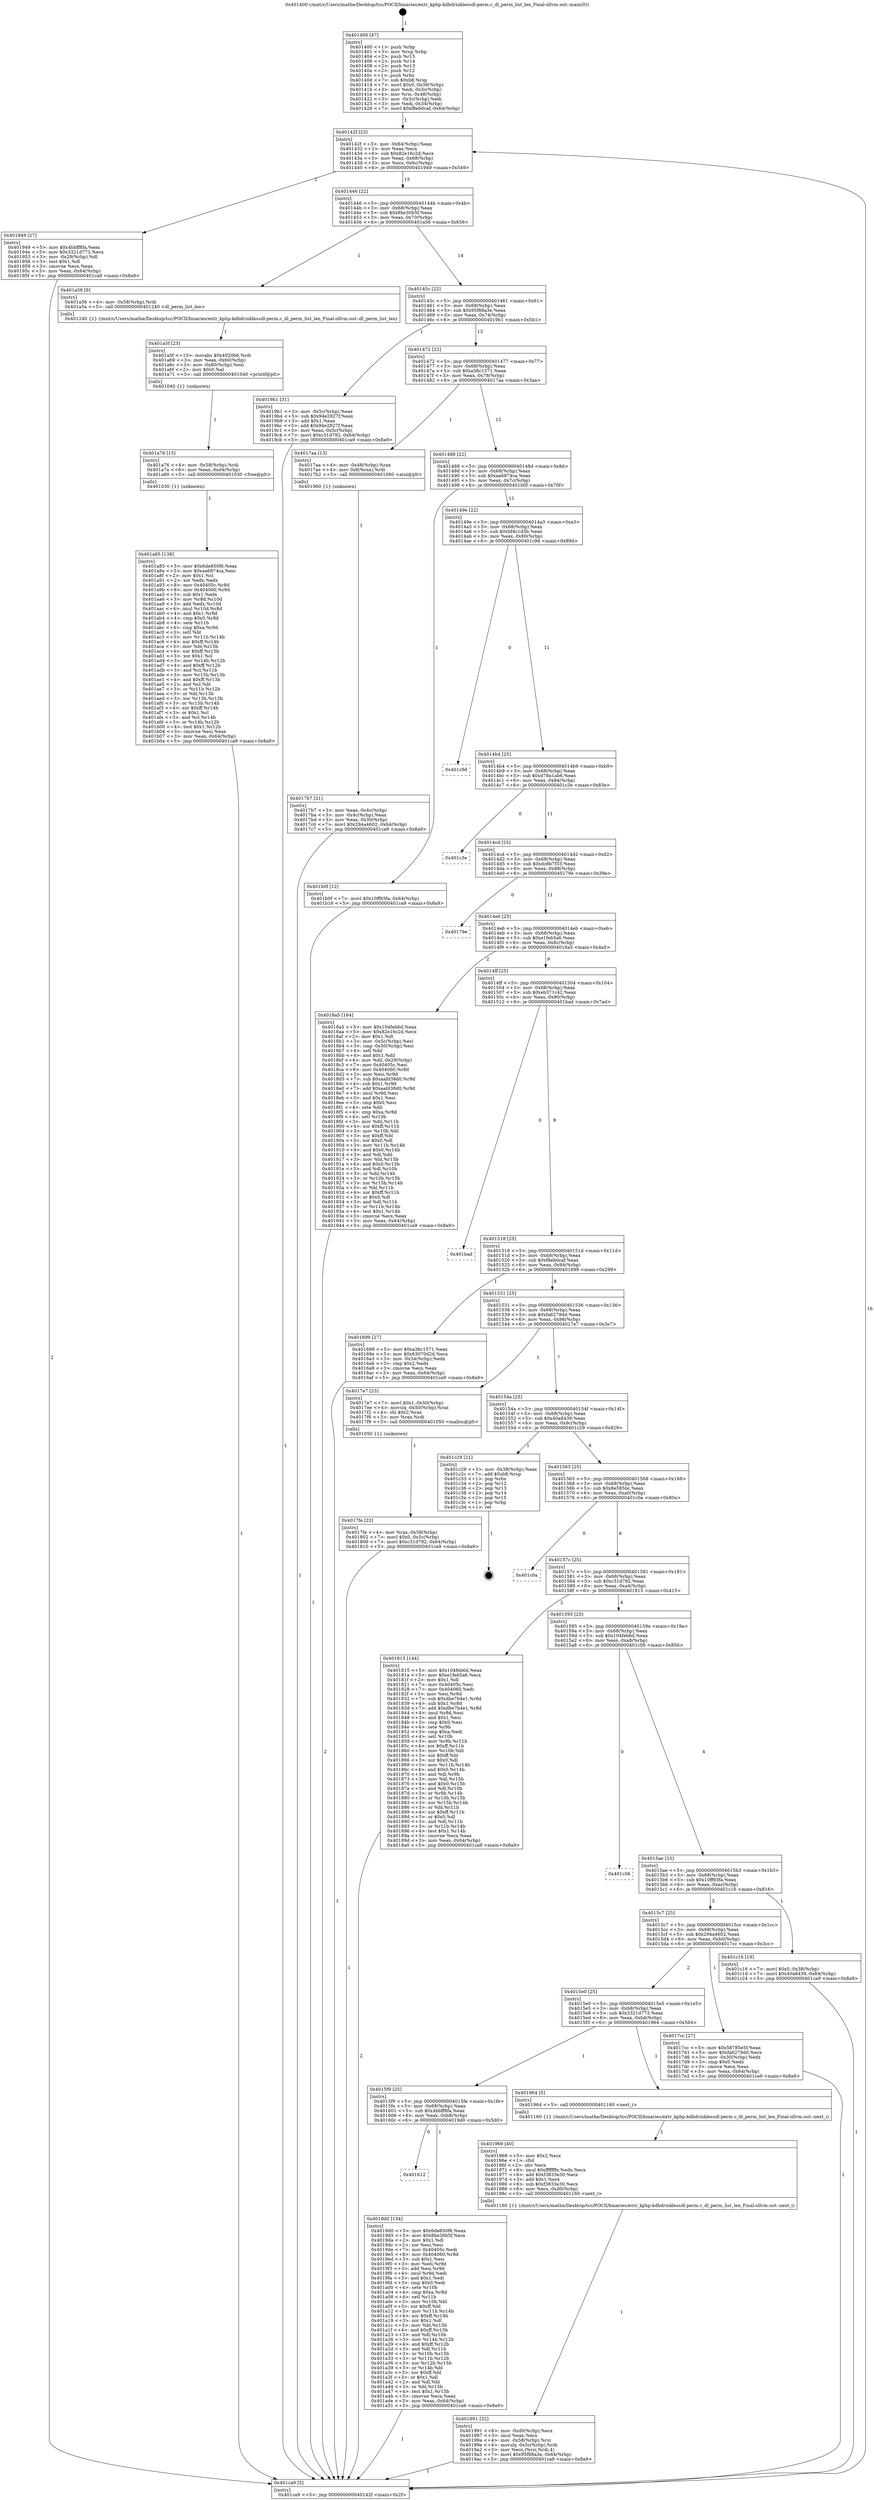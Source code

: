 digraph "0x401400" {
  label = "0x401400 (/mnt/c/Users/mathe/Desktop/tcc/POCII/binaries/extr_kphp-kdbdrinklessdl-perm.c_dl_perm_list_len_Final-ollvm.out::main(0))"
  labelloc = "t"
  node[shape=record]

  Entry [label="",width=0.3,height=0.3,shape=circle,fillcolor=black,style=filled]
  "0x40142f" [label="{
     0x40142f [23]\l
     | [instrs]\l
     &nbsp;&nbsp;0x40142f \<+3\>: mov -0x64(%rbp),%eax\l
     &nbsp;&nbsp;0x401432 \<+2\>: mov %eax,%ecx\l
     &nbsp;&nbsp;0x401434 \<+6\>: sub $0x82e16c2d,%ecx\l
     &nbsp;&nbsp;0x40143a \<+3\>: mov %eax,-0x68(%rbp)\l
     &nbsp;&nbsp;0x40143d \<+3\>: mov %ecx,-0x6c(%rbp)\l
     &nbsp;&nbsp;0x401440 \<+6\>: je 0000000000401949 \<main+0x549\>\l
  }"]
  "0x401949" [label="{
     0x401949 [27]\l
     | [instrs]\l
     &nbsp;&nbsp;0x401949 \<+5\>: mov $0x4bbff8fa,%eax\l
     &nbsp;&nbsp;0x40194e \<+5\>: mov $0x3321d773,%ecx\l
     &nbsp;&nbsp;0x401953 \<+3\>: mov -0x29(%rbp),%dl\l
     &nbsp;&nbsp;0x401956 \<+3\>: test $0x1,%dl\l
     &nbsp;&nbsp;0x401959 \<+3\>: cmovne %ecx,%eax\l
     &nbsp;&nbsp;0x40195c \<+3\>: mov %eax,-0x64(%rbp)\l
     &nbsp;&nbsp;0x40195f \<+5\>: jmp 0000000000401ca9 \<main+0x8a9\>\l
  }"]
  "0x401446" [label="{
     0x401446 [22]\l
     | [instrs]\l
     &nbsp;&nbsp;0x401446 \<+5\>: jmp 000000000040144b \<main+0x4b\>\l
     &nbsp;&nbsp;0x40144b \<+3\>: mov -0x68(%rbp),%eax\l
     &nbsp;&nbsp;0x40144e \<+5\>: sub $0x8be30b5f,%eax\l
     &nbsp;&nbsp;0x401453 \<+3\>: mov %eax,-0x70(%rbp)\l
     &nbsp;&nbsp;0x401456 \<+6\>: je 0000000000401a56 \<main+0x656\>\l
  }"]
  Exit [label="",width=0.3,height=0.3,shape=circle,fillcolor=black,style=filled,peripheries=2]
  "0x401a56" [label="{
     0x401a56 [9]\l
     | [instrs]\l
     &nbsp;&nbsp;0x401a56 \<+4\>: mov -0x58(%rbp),%rdi\l
     &nbsp;&nbsp;0x401a5a \<+5\>: call 0000000000401240 \<dl_perm_list_len\>\l
     | [calls]\l
     &nbsp;&nbsp;0x401240 \{1\} (/mnt/c/Users/mathe/Desktop/tcc/POCII/binaries/extr_kphp-kdbdrinklessdl-perm.c_dl_perm_list_len_Final-ollvm.out::dl_perm_list_len)\l
  }"]
  "0x40145c" [label="{
     0x40145c [22]\l
     | [instrs]\l
     &nbsp;&nbsp;0x40145c \<+5\>: jmp 0000000000401461 \<main+0x61\>\l
     &nbsp;&nbsp;0x401461 \<+3\>: mov -0x68(%rbp),%eax\l
     &nbsp;&nbsp;0x401464 \<+5\>: sub $0x95f88a3e,%eax\l
     &nbsp;&nbsp;0x401469 \<+3\>: mov %eax,-0x74(%rbp)\l
     &nbsp;&nbsp;0x40146c \<+6\>: je 00000000004019b1 \<main+0x5b1\>\l
  }"]
  "0x401a85" [label="{
     0x401a85 [138]\l
     | [instrs]\l
     &nbsp;&nbsp;0x401a85 \<+5\>: mov $0x6de850f6,%eax\l
     &nbsp;&nbsp;0x401a8a \<+5\>: mov $0xaa6874ca,%esi\l
     &nbsp;&nbsp;0x401a8f \<+2\>: mov $0x1,%cl\l
     &nbsp;&nbsp;0x401a91 \<+2\>: xor %edx,%edx\l
     &nbsp;&nbsp;0x401a93 \<+8\>: mov 0x40405c,%r8d\l
     &nbsp;&nbsp;0x401a9b \<+8\>: mov 0x404060,%r9d\l
     &nbsp;&nbsp;0x401aa3 \<+3\>: sub $0x1,%edx\l
     &nbsp;&nbsp;0x401aa6 \<+3\>: mov %r8d,%r10d\l
     &nbsp;&nbsp;0x401aa9 \<+3\>: add %edx,%r10d\l
     &nbsp;&nbsp;0x401aac \<+4\>: imul %r10d,%r8d\l
     &nbsp;&nbsp;0x401ab0 \<+4\>: and $0x1,%r8d\l
     &nbsp;&nbsp;0x401ab4 \<+4\>: cmp $0x0,%r8d\l
     &nbsp;&nbsp;0x401ab8 \<+4\>: sete %r11b\l
     &nbsp;&nbsp;0x401abc \<+4\>: cmp $0xa,%r9d\l
     &nbsp;&nbsp;0x401ac0 \<+3\>: setl %bl\l
     &nbsp;&nbsp;0x401ac3 \<+3\>: mov %r11b,%r14b\l
     &nbsp;&nbsp;0x401ac6 \<+4\>: xor $0xff,%r14b\l
     &nbsp;&nbsp;0x401aca \<+3\>: mov %bl,%r15b\l
     &nbsp;&nbsp;0x401acd \<+4\>: xor $0xff,%r15b\l
     &nbsp;&nbsp;0x401ad1 \<+3\>: xor $0x1,%cl\l
     &nbsp;&nbsp;0x401ad4 \<+3\>: mov %r14b,%r12b\l
     &nbsp;&nbsp;0x401ad7 \<+4\>: and $0xff,%r12b\l
     &nbsp;&nbsp;0x401adb \<+3\>: and %cl,%r11b\l
     &nbsp;&nbsp;0x401ade \<+3\>: mov %r15b,%r13b\l
     &nbsp;&nbsp;0x401ae1 \<+4\>: and $0xff,%r13b\l
     &nbsp;&nbsp;0x401ae5 \<+2\>: and %cl,%bl\l
     &nbsp;&nbsp;0x401ae7 \<+3\>: or %r11b,%r12b\l
     &nbsp;&nbsp;0x401aea \<+3\>: or %bl,%r13b\l
     &nbsp;&nbsp;0x401aed \<+3\>: xor %r13b,%r12b\l
     &nbsp;&nbsp;0x401af0 \<+3\>: or %r15b,%r14b\l
     &nbsp;&nbsp;0x401af3 \<+4\>: xor $0xff,%r14b\l
     &nbsp;&nbsp;0x401af7 \<+3\>: or $0x1,%cl\l
     &nbsp;&nbsp;0x401afa \<+3\>: and %cl,%r14b\l
     &nbsp;&nbsp;0x401afd \<+3\>: or %r14b,%r12b\l
     &nbsp;&nbsp;0x401b00 \<+4\>: test $0x1,%r12b\l
     &nbsp;&nbsp;0x401b04 \<+3\>: cmovne %esi,%eax\l
     &nbsp;&nbsp;0x401b07 \<+3\>: mov %eax,-0x64(%rbp)\l
     &nbsp;&nbsp;0x401b0a \<+5\>: jmp 0000000000401ca9 \<main+0x8a9\>\l
  }"]
  "0x4019b1" [label="{
     0x4019b1 [31]\l
     | [instrs]\l
     &nbsp;&nbsp;0x4019b1 \<+3\>: mov -0x5c(%rbp),%eax\l
     &nbsp;&nbsp;0x4019b4 \<+5\>: sub $0x94e2827f,%eax\l
     &nbsp;&nbsp;0x4019b9 \<+3\>: add $0x1,%eax\l
     &nbsp;&nbsp;0x4019bc \<+5\>: add $0x94e2827f,%eax\l
     &nbsp;&nbsp;0x4019c1 \<+3\>: mov %eax,-0x5c(%rbp)\l
     &nbsp;&nbsp;0x4019c4 \<+7\>: movl $0xc31d792,-0x64(%rbp)\l
     &nbsp;&nbsp;0x4019cb \<+5\>: jmp 0000000000401ca9 \<main+0x8a9\>\l
  }"]
  "0x401472" [label="{
     0x401472 [22]\l
     | [instrs]\l
     &nbsp;&nbsp;0x401472 \<+5\>: jmp 0000000000401477 \<main+0x77\>\l
     &nbsp;&nbsp;0x401477 \<+3\>: mov -0x68(%rbp),%eax\l
     &nbsp;&nbsp;0x40147a \<+5\>: sub $0xa36c1571,%eax\l
     &nbsp;&nbsp;0x40147f \<+3\>: mov %eax,-0x78(%rbp)\l
     &nbsp;&nbsp;0x401482 \<+6\>: je 00000000004017aa \<main+0x3aa\>\l
  }"]
  "0x401a76" [label="{
     0x401a76 [15]\l
     | [instrs]\l
     &nbsp;&nbsp;0x401a76 \<+4\>: mov -0x58(%rbp),%rdi\l
     &nbsp;&nbsp;0x401a7a \<+6\>: mov %eax,-0xd4(%rbp)\l
     &nbsp;&nbsp;0x401a80 \<+5\>: call 0000000000401030 \<free@plt\>\l
     | [calls]\l
     &nbsp;&nbsp;0x401030 \{1\} (unknown)\l
  }"]
  "0x4017aa" [label="{
     0x4017aa [13]\l
     | [instrs]\l
     &nbsp;&nbsp;0x4017aa \<+4\>: mov -0x48(%rbp),%rax\l
     &nbsp;&nbsp;0x4017ae \<+4\>: mov 0x8(%rax),%rdi\l
     &nbsp;&nbsp;0x4017b2 \<+5\>: call 0000000000401060 \<atoi@plt\>\l
     | [calls]\l
     &nbsp;&nbsp;0x401060 \{1\} (unknown)\l
  }"]
  "0x401488" [label="{
     0x401488 [22]\l
     | [instrs]\l
     &nbsp;&nbsp;0x401488 \<+5\>: jmp 000000000040148d \<main+0x8d\>\l
     &nbsp;&nbsp;0x40148d \<+3\>: mov -0x68(%rbp),%eax\l
     &nbsp;&nbsp;0x401490 \<+5\>: sub $0xaa6874ca,%eax\l
     &nbsp;&nbsp;0x401495 \<+3\>: mov %eax,-0x7c(%rbp)\l
     &nbsp;&nbsp;0x401498 \<+6\>: je 0000000000401b0f \<main+0x70f\>\l
  }"]
  "0x401a5f" [label="{
     0x401a5f [23]\l
     | [instrs]\l
     &nbsp;&nbsp;0x401a5f \<+10\>: movabs $0x4020b6,%rdi\l
     &nbsp;&nbsp;0x401a69 \<+3\>: mov %eax,-0x60(%rbp)\l
     &nbsp;&nbsp;0x401a6c \<+3\>: mov -0x60(%rbp),%esi\l
     &nbsp;&nbsp;0x401a6f \<+2\>: mov $0x0,%al\l
     &nbsp;&nbsp;0x401a71 \<+5\>: call 0000000000401040 \<printf@plt\>\l
     | [calls]\l
     &nbsp;&nbsp;0x401040 \{1\} (unknown)\l
  }"]
  "0x401b0f" [label="{
     0x401b0f [12]\l
     | [instrs]\l
     &nbsp;&nbsp;0x401b0f \<+7\>: movl $0x10ff93fa,-0x64(%rbp)\l
     &nbsp;&nbsp;0x401b16 \<+5\>: jmp 0000000000401ca9 \<main+0x8a9\>\l
  }"]
  "0x40149e" [label="{
     0x40149e [22]\l
     | [instrs]\l
     &nbsp;&nbsp;0x40149e \<+5\>: jmp 00000000004014a3 \<main+0xa3\>\l
     &nbsp;&nbsp;0x4014a3 \<+3\>: mov -0x68(%rbp),%eax\l
     &nbsp;&nbsp;0x4014a6 \<+5\>: sub $0xbf4c1d3b,%eax\l
     &nbsp;&nbsp;0x4014ab \<+3\>: mov %eax,-0x80(%rbp)\l
     &nbsp;&nbsp;0x4014ae \<+6\>: je 0000000000401c9d \<main+0x89d\>\l
  }"]
  "0x401612" [label="{
     0x401612\l
  }", style=dashed]
  "0x401c9d" [label="{
     0x401c9d\l
  }", style=dashed]
  "0x4014b4" [label="{
     0x4014b4 [25]\l
     | [instrs]\l
     &nbsp;&nbsp;0x4014b4 \<+5\>: jmp 00000000004014b9 \<main+0xb9\>\l
     &nbsp;&nbsp;0x4014b9 \<+3\>: mov -0x68(%rbp),%eax\l
     &nbsp;&nbsp;0x4014bc \<+5\>: sub $0xd78a1ab6,%eax\l
     &nbsp;&nbsp;0x4014c1 \<+6\>: mov %eax,-0x84(%rbp)\l
     &nbsp;&nbsp;0x4014c7 \<+6\>: je 0000000000401c3e \<main+0x83e\>\l
  }"]
  "0x4019d0" [label="{
     0x4019d0 [134]\l
     | [instrs]\l
     &nbsp;&nbsp;0x4019d0 \<+5\>: mov $0x6de850f6,%eax\l
     &nbsp;&nbsp;0x4019d5 \<+5\>: mov $0x8be30b5f,%ecx\l
     &nbsp;&nbsp;0x4019da \<+2\>: mov $0x1,%dl\l
     &nbsp;&nbsp;0x4019dc \<+2\>: xor %esi,%esi\l
     &nbsp;&nbsp;0x4019de \<+7\>: mov 0x40405c,%edi\l
     &nbsp;&nbsp;0x4019e5 \<+8\>: mov 0x404060,%r8d\l
     &nbsp;&nbsp;0x4019ed \<+3\>: sub $0x1,%esi\l
     &nbsp;&nbsp;0x4019f0 \<+3\>: mov %edi,%r9d\l
     &nbsp;&nbsp;0x4019f3 \<+3\>: add %esi,%r9d\l
     &nbsp;&nbsp;0x4019f6 \<+4\>: imul %r9d,%edi\l
     &nbsp;&nbsp;0x4019fa \<+3\>: and $0x1,%edi\l
     &nbsp;&nbsp;0x4019fd \<+3\>: cmp $0x0,%edi\l
     &nbsp;&nbsp;0x401a00 \<+4\>: sete %r10b\l
     &nbsp;&nbsp;0x401a04 \<+4\>: cmp $0xa,%r8d\l
     &nbsp;&nbsp;0x401a08 \<+4\>: setl %r11b\l
     &nbsp;&nbsp;0x401a0c \<+3\>: mov %r10b,%bl\l
     &nbsp;&nbsp;0x401a0f \<+3\>: xor $0xff,%bl\l
     &nbsp;&nbsp;0x401a12 \<+3\>: mov %r11b,%r14b\l
     &nbsp;&nbsp;0x401a15 \<+4\>: xor $0xff,%r14b\l
     &nbsp;&nbsp;0x401a19 \<+3\>: xor $0x1,%dl\l
     &nbsp;&nbsp;0x401a1c \<+3\>: mov %bl,%r15b\l
     &nbsp;&nbsp;0x401a1f \<+4\>: and $0xff,%r15b\l
     &nbsp;&nbsp;0x401a23 \<+3\>: and %dl,%r10b\l
     &nbsp;&nbsp;0x401a26 \<+3\>: mov %r14b,%r12b\l
     &nbsp;&nbsp;0x401a29 \<+4\>: and $0xff,%r12b\l
     &nbsp;&nbsp;0x401a2d \<+3\>: and %dl,%r11b\l
     &nbsp;&nbsp;0x401a30 \<+3\>: or %r10b,%r15b\l
     &nbsp;&nbsp;0x401a33 \<+3\>: or %r11b,%r12b\l
     &nbsp;&nbsp;0x401a36 \<+3\>: xor %r12b,%r15b\l
     &nbsp;&nbsp;0x401a39 \<+3\>: or %r14b,%bl\l
     &nbsp;&nbsp;0x401a3c \<+3\>: xor $0xff,%bl\l
     &nbsp;&nbsp;0x401a3f \<+3\>: or $0x1,%dl\l
     &nbsp;&nbsp;0x401a42 \<+2\>: and %dl,%bl\l
     &nbsp;&nbsp;0x401a44 \<+3\>: or %bl,%r15b\l
     &nbsp;&nbsp;0x401a47 \<+4\>: test $0x1,%r15b\l
     &nbsp;&nbsp;0x401a4b \<+3\>: cmovne %ecx,%eax\l
     &nbsp;&nbsp;0x401a4e \<+3\>: mov %eax,-0x64(%rbp)\l
     &nbsp;&nbsp;0x401a51 \<+5\>: jmp 0000000000401ca9 \<main+0x8a9\>\l
  }"]
  "0x401c3e" [label="{
     0x401c3e\l
  }", style=dashed]
  "0x4014cd" [label="{
     0x4014cd [25]\l
     | [instrs]\l
     &nbsp;&nbsp;0x4014cd \<+5\>: jmp 00000000004014d2 \<main+0xd2\>\l
     &nbsp;&nbsp;0x4014d2 \<+3\>: mov -0x68(%rbp),%eax\l
     &nbsp;&nbsp;0x4014d5 \<+5\>: sub $0xdc8b7f33,%eax\l
     &nbsp;&nbsp;0x4014da \<+6\>: mov %eax,-0x88(%rbp)\l
     &nbsp;&nbsp;0x4014e0 \<+6\>: je 000000000040179e \<main+0x39e\>\l
  }"]
  "0x401991" [label="{
     0x401991 [32]\l
     | [instrs]\l
     &nbsp;&nbsp;0x401991 \<+6\>: mov -0xd0(%rbp),%ecx\l
     &nbsp;&nbsp;0x401997 \<+3\>: imul %eax,%ecx\l
     &nbsp;&nbsp;0x40199a \<+4\>: mov -0x58(%rbp),%rsi\l
     &nbsp;&nbsp;0x40199e \<+4\>: movslq -0x5c(%rbp),%rdi\l
     &nbsp;&nbsp;0x4019a2 \<+3\>: mov %ecx,(%rsi,%rdi,4)\l
     &nbsp;&nbsp;0x4019a5 \<+7\>: movl $0x95f88a3e,-0x64(%rbp)\l
     &nbsp;&nbsp;0x4019ac \<+5\>: jmp 0000000000401ca9 \<main+0x8a9\>\l
  }"]
  "0x40179e" [label="{
     0x40179e\l
  }", style=dashed]
  "0x4014e6" [label="{
     0x4014e6 [25]\l
     | [instrs]\l
     &nbsp;&nbsp;0x4014e6 \<+5\>: jmp 00000000004014eb \<main+0xeb\>\l
     &nbsp;&nbsp;0x4014eb \<+3\>: mov -0x68(%rbp),%eax\l
     &nbsp;&nbsp;0x4014ee \<+5\>: sub $0xe1feb5a6,%eax\l
     &nbsp;&nbsp;0x4014f3 \<+6\>: mov %eax,-0x8c(%rbp)\l
     &nbsp;&nbsp;0x4014f9 \<+6\>: je 00000000004018a5 \<main+0x4a5\>\l
  }"]
  "0x401969" [label="{
     0x401969 [40]\l
     | [instrs]\l
     &nbsp;&nbsp;0x401969 \<+5\>: mov $0x2,%ecx\l
     &nbsp;&nbsp;0x40196e \<+1\>: cltd\l
     &nbsp;&nbsp;0x40196f \<+2\>: idiv %ecx\l
     &nbsp;&nbsp;0x401971 \<+6\>: imul $0xfffffffe,%edx,%ecx\l
     &nbsp;&nbsp;0x401977 \<+6\>: add $0xf3833e30,%ecx\l
     &nbsp;&nbsp;0x40197d \<+3\>: add $0x1,%ecx\l
     &nbsp;&nbsp;0x401980 \<+6\>: sub $0xf3833e30,%ecx\l
     &nbsp;&nbsp;0x401986 \<+6\>: mov %ecx,-0xd0(%rbp)\l
     &nbsp;&nbsp;0x40198c \<+5\>: call 0000000000401160 \<next_i\>\l
     | [calls]\l
     &nbsp;&nbsp;0x401160 \{1\} (/mnt/c/Users/mathe/Desktop/tcc/POCII/binaries/extr_kphp-kdbdrinklessdl-perm.c_dl_perm_list_len_Final-ollvm.out::next_i)\l
  }"]
  "0x4018a5" [label="{
     0x4018a5 [164]\l
     | [instrs]\l
     &nbsp;&nbsp;0x4018a5 \<+5\>: mov $0x104feb6d,%eax\l
     &nbsp;&nbsp;0x4018aa \<+5\>: mov $0x82e16c2d,%ecx\l
     &nbsp;&nbsp;0x4018af \<+2\>: mov $0x1,%dl\l
     &nbsp;&nbsp;0x4018b1 \<+3\>: mov -0x5c(%rbp),%esi\l
     &nbsp;&nbsp;0x4018b4 \<+3\>: cmp -0x50(%rbp),%esi\l
     &nbsp;&nbsp;0x4018b7 \<+4\>: setl %dil\l
     &nbsp;&nbsp;0x4018bb \<+4\>: and $0x1,%dil\l
     &nbsp;&nbsp;0x4018bf \<+4\>: mov %dil,-0x29(%rbp)\l
     &nbsp;&nbsp;0x4018c3 \<+7\>: mov 0x40405c,%esi\l
     &nbsp;&nbsp;0x4018ca \<+8\>: mov 0x404060,%r8d\l
     &nbsp;&nbsp;0x4018d2 \<+3\>: mov %esi,%r9d\l
     &nbsp;&nbsp;0x4018d5 \<+7\>: sub $0xaafd38d0,%r9d\l
     &nbsp;&nbsp;0x4018dc \<+4\>: sub $0x1,%r9d\l
     &nbsp;&nbsp;0x4018e0 \<+7\>: add $0xaafd38d0,%r9d\l
     &nbsp;&nbsp;0x4018e7 \<+4\>: imul %r9d,%esi\l
     &nbsp;&nbsp;0x4018eb \<+3\>: and $0x1,%esi\l
     &nbsp;&nbsp;0x4018ee \<+3\>: cmp $0x0,%esi\l
     &nbsp;&nbsp;0x4018f1 \<+4\>: sete %dil\l
     &nbsp;&nbsp;0x4018f5 \<+4\>: cmp $0xa,%r8d\l
     &nbsp;&nbsp;0x4018f9 \<+4\>: setl %r10b\l
     &nbsp;&nbsp;0x4018fd \<+3\>: mov %dil,%r11b\l
     &nbsp;&nbsp;0x401900 \<+4\>: xor $0xff,%r11b\l
     &nbsp;&nbsp;0x401904 \<+3\>: mov %r10b,%bl\l
     &nbsp;&nbsp;0x401907 \<+3\>: xor $0xff,%bl\l
     &nbsp;&nbsp;0x40190a \<+3\>: xor $0x0,%dl\l
     &nbsp;&nbsp;0x40190d \<+3\>: mov %r11b,%r14b\l
     &nbsp;&nbsp;0x401910 \<+4\>: and $0x0,%r14b\l
     &nbsp;&nbsp;0x401914 \<+3\>: and %dl,%dil\l
     &nbsp;&nbsp;0x401917 \<+3\>: mov %bl,%r15b\l
     &nbsp;&nbsp;0x40191a \<+4\>: and $0x0,%r15b\l
     &nbsp;&nbsp;0x40191e \<+3\>: and %dl,%r10b\l
     &nbsp;&nbsp;0x401921 \<+3\>: or %dil,%r14b\l
     &nbsp;&nbsp;0x401924 \<+3\>: or %r10b,%r15b\l
     &nbsp;&nbsp;0x401927 \<+3\>: xor %r15b,%r14b\l
     &nbsp;&nbsp;0x40192a \<+3\>: or %bl,%r11b\l
     &nbsp;&nbsp;0x40192d \<+4\>: xor $0xff,%r11b\l
     &nbsp;&nbsp;0x401931 \<+3\>: or $0x0,%dl\l
     &nbsp;&nbsp;0x401934 \<+3\>: and %dl,%r11b\l
     &nbsp;&nbsp;0x401937 \<+3\>: or %r11b,%r14b\l
     &nbsp;&nbsp;0x40193a \<+4\>: test $0x1,%r14b\l
     &nbsp;&nbsp;0x40193e \<+3\>: cmovne %ecx,%eax\l
     &nbsp;&nbsp;0x401941 \<+3\>: mov %eax,-0x64(%rbp)\l
     &nbsp;&nbsp;0x401944 \<+5\>: jmp 0000000000401ca9 \<main+0x8a9\>\l
  }"]
  "0x4014ff" [label="{
     0x4014ff [25]\l
     | [instrs]\l
     &nbsp;&nbsp;0x4014ff \<+5\>: jmp 0000000000401504 \<main+0x104\>\l
     &nbsp;&nbsp;0x401504 \<+3\>: mov -0x68(%rbp),%eax\l
     &nbsp;&nbsp;0x401507 \<+5\>: sub $0xeb371c42,%eax\l
     &nbsp;&nbsp;0x40150c \<+6\>: mov %eax,-0x90(%rbp)\l
     &nbsp;&nbsp;0x401512 \<+6\>: je 0000000000401bad \<main+0x7ad\>\l
  }"]
  "0x4015f9" [label="{
     0x4015f9 [25]\l
     | [instrs]\l
     &nbsp;&nbsp;0x4015f9 \<+5\>: jmp 00000000004015fe \<main+0x1fe\>\l
     &nbsp;&nbsp;0x4015fe \<+3\>: mov -0x68(%rbp),%eax\l
     &nbsp;&nbsp;0x401601 \<+5\>: sub $0x4bbff8fa,%eax\l
     &nbsp;&nbsp;0x401606 \<+6\>: mov %eax,-0xb8(%rbp)\l
     &nbsp;&nbsp;0x40160c \<+6\>: je 00000000004019d0 \<main+0x5d0\>\l
  }"]
  "0x401bad" [label="{
     0x401bad\l
  }", style=dashed]
  "0x401518" [label="{
     0x401518 [25]\l
     | [instrs]\l
     &nbsp;&nbsp;0x401518 \<+5\>: jmp 000000000040151d \<main+0x11d\>\l
     &nbsp;&nbsp;0x40151d \<+3\>: mov -0x68(%rbp),%eax\l
     &nbsp;&nbsp;0x401520 \<+5\>: sub $0xf8eb0caf,%eax\l
     &nbsp;&nbsp;0x401525 \<+6\>: mov %eax,-0x94(%rbp)\l
     &nbsp;&nbsp;0x40152b \<+6\>: je 0000000000401699 \<main+0x299\>\l
  }"]
  "0x401964" [label="{
     0x401964 [5]\l
     | [instrs]\l
     &nbsp;&nbsp;0x401964 \<+5\>: call 0000000000401160 \<next_i\>\l
     | [calls]\l
     &nbsp;&nbsp;0x401160 \{1\} (/mnt/c/Users/mathe/Desktop/tcc/POCII/binaries/extr_kphp-kdbdrinklessdl-perm.c_dl_perm_list_len_Final-ollvm.out::next_i)\l
  }"]
  "0x401699" [label="{
     0x401699 [27]\l
     | [instrs]\l
     &nbsp;&nbsp;0x401699 \<+5\>: mov $0xa36c1571,%eax\l
     &nbsp;&nbsp;0x40169e \<+5\>: mov $0x63070d2d,%ecx\l
     &nbsp;&nbsp;0x4016a3 \<+3\>: mov -0x34(%rbp),%edx\l
     &nbsp;&nbsp;0x4016a6 \<+3\>: cmp $0x2,%edx\l
     &nbsp;&nbsp;0x4016a9 \<+3\>: cmovne %ecx,%eax\l
     &nbsp;&nbsp;0x4016ac \<+3\>: mov %eax,-0x64(%rbp)\l
     &nbsp;&nbsp;0x4016af \<+5\>: jmp 0000000000401ca9 \<main+0x8a9\>\l
  }"]
  "0x401531" [label="{
     0x401531 [25]\l
     | [instrs]\l
     &nbsp;&nbsp;0x401531 \<+5\>: jmp 0000000000401536 \<main+0x136\>\l
     &nbsp;&nbsp;0x401536 \<+3\>: mov -0x68(%rbp),%eax\l
     &nbsp;&nbsp;0x401539 \<+5\>: sub $0xfa6279dd,%eax\l
     &nbsp;&nbsp;0x40153e \<+6\>: mov %eax,-0x98(%rbp)\l
     &nbsp;&nbsp;0x401544 \<+6\>: je 00000000004017e7 \<main+0x3e7\>\l
  }"]
  "0x401ca9" [label="{
     0x401ca9 [5]\l
     | [instrs]\l
     &nbsp;&nbsp;0x401ca9 \<+5\>: jmp 000000000040142f \<main+0x2f\>\l
  }"]
  "0x401400" [label="{
     0x401400 [47]\l
     | [instrs]\l
     &nbsp;&nbsp;0x401400 \<+1\>: push %rbp\l
     &nbsp;&nbsp;0x401401 \<+3\>: mov %rsp,%rbp\l
     &nbsp;&nbsp;0x401404 \<+2\>: push %r15\l
     &nbsp;&nbsp;0x401406 \<+2\>: push %r14\l
     &nbsp;&nbsp;0x401408 \<+2\>: push %r13\l
     &nbsp;&nbsp;0x40140a \<+2\>: push %r12\l
     &nbsp;&nbsp;0x40140c \<+1\>: push %rbx\l
     &nbsp;&nbsp;0x40140d \<+7\>: sub $0xb8,%rsp\l
     &nbsp;&nbsp;0x401414 \<+7\>: movl $0x0,-0x38(%rbp)\l
     &nbsp;&nbsp;0x40141b \<+3\>: mov %edi,-0x3c(%rbp)\l
     &nbsp;&nbsp;0x40141e \<+4\>: mov %rsi,-0x48(%rbp)\l
     &nbsp;&nbsp;0x401422 \<+3\>: mov -0x3c(%rbp),%edi\l
     &nbsp;&nbsp;0x401425 \<+3\>: mov %edi,-0x34(%rbp)\l
     &nbsp;&nbsp;0x401428 \<+7\>: movl $0xf8eb0caf,-0x64(%rbp)\l
  }"]
  "0x4017b7" [label="{
     0x4017b7 [21]\l
     | [instrs]\l
     &nbsp;&nbsp;0x4017b7 \<+3\>: mov %eax,-0x4c(%rbp)\l
     &nbsp;&nbsp;0x4017ba \<+3\>: mov -0x4c(%rbp),%eax\l
     &nbsp;&nbsp;0x4017bd \<+3\>: mov %eax,-0x30(%rbp)\l
     &nbsp;&nbsp;0x4017c0 \<+7\>: movl $0x294a4602,-0x64(%rbp)\l
     &nbsp;&nbsp;0x4017c7 \<+5\>: jmp 0000000000401ca9 \<main+0x8a9\>\l
  }"]
  "0x4017fe" [label="{
     0x4017fe [23]\l
     | [instrs]\l
     &nbsp;&nbsp;0x4017fe \<+4\>: mov %rax,-0x58(%rbp)\l
     &nbsp;&nbsp;0x401802 \<+7\>: movl $0x0,-0x5c(%rbp)\l
     &nbsp;&nbsp;0x401809 \<+7\>: movl $0xc31d792,-0x64(%rbp)\l
     &nbsp;&nbsp;0x401810 \<+5\>: jmp 0000000000401ca9 \<main+0x8a9\>\l
  }"]
  "0x4017e7" [label="{
     0x4017e7 [23]\l
     | [instrs]\l
     &nbsp;&nbsp;0x4017e7 \<+7\>: movl $0x1,-0x50(%rbp)\l
     &nbsp;&nbsp;0x4017ee \<+4\>: movslq -0x50(%rbp),%rax\l
     &nbsp;&nbsp;0x4017f2 \<+4\>: shl $0x2,%rax\l
     &nbsp;&nbsp;0x4017f6 \<+3\>: mov %rax,%rdi\l
     &nbsp;&nbsp;0x4017f9 \<+5\>: call 0000000000401050 \<malloc@plt\>\l
     | [calls]\l
     &nbsp;&nbsp;0x401050 \{1\} (unknown)\l
  }"]
  "0x40154a" [label="{
     0x40154a [25]\l
     | [instrs]\l
     &nbsp;&nbsp;0x40154a \<+5\>: jmp 000000000040154f \<main+0x14f\>\l
     &nbsp;&nbsp;0x40154f \<+3\>: mov -0x68(%rbp),%eax\l
     &nbsp;&nbsp;0x401552 \<+5\>: sub $0x40a8439,%eax\l
     &nbsp;&nbsp;0x401557 \<+6\>: mov %eax,-0x9c(%rbp)\l
     &nbsp;&nbsp;0x40155d \<+6\>: je 0000000000401c29 \<main+0x829\>\l
  }"]
  "0x4015e0" [label="{
     0x4015e0 [25]\l
     | [instrs]\l
     &nbsp;&nbsp;0x4015e0 \<+5\>: jmp 00000000004015e5 \<main+0x1e5\>\l
     &nbsp;&nbsp;0x4015e5 \<+3\>: mov -0x68(%rbp),%eax\l
     &nbsp;&nbsp;0x4015e8 \<+5\>: sub $0x3321d773,%eax\l
     &nbsp;&nbsp;0x4015ed \<+6\>: mov %eax,-0xb4(%rbp)\l
     &nbsp;&nbsp;0x4015f3 \<+6\>: je 0000000000401964 \<main+0x564\>\l
  }"]
  "0x401c29" [label="{
     0x401c29 [21]\l
     | [instrs]\l
     &nbsp;&nbsp;0x401c29 \<+3\>: mov -0x38(%rbp),%eax\l
     &nbsp;&nbsp;0x401c2c \<+7\>: add $0xb8,%rsp\l
     &nbsp;&nbsp;0x401c33 \<+1\>: pop %rbx\l
     &nbsp;&nbsp;0x401c34 \<+2\>: pop %r12\l
     &nbsp;&nbsp;0x401c36 \<+2\>: pop %r13\l
     &nbsp;&nbsp;0x401c38 \<+2\>: pop %r14\l
     &nbsp;&nbsp;0x401c3a \<+2\>: pop %r15\l
     &nbsp;&nbsp;0x401c3c \<+1\>: pop %rbp\l
     &nbsp;&nbsp;0x401c3d \<+1\>: ret\l
  }"]
  "0x401563" [label="{
     0x401563 [25]\l
     | [instrs]\l
     &nbsp;&nbsp;0x401563 \<+5\>: jmp 0000000000401568 \<main+0x168\>\l
     &nbsp;&nbsp;0x401568 \<+3\>: mov -0x68(%rbp),%eax\l
     &nbsp;&nbsp;0x40156b \<+5\>: sub $0x8e585bc,%eax\l
     &nbsp;&nbsp;0x401570 \<+6\>: mov %eax,-0xa0(%rbp)\l
     &nbsp;&nbsp;0x401576 \<+6\>: je 0000000000401c0a \<main+0x80a\>\l
  }"]
  "0x4017cc" [label="{
     0x4017cc [27]\l
     | [instrs]\l
     &nbsp;&nbsp;0x4017cc \<+5\>: mov $0x58785e5f,%eax\l
     &nbsp;&nbsp;0x4017d1 \<+5\>: mov $0xfa6279dd,%ecx\l
     &nbsp;&nbsp;0x4017d6 \<+3\>: mov -0x30(%rbp),%edx\l
     &nbsp;&nbsp;0x4017d9 \<+3\>: cmp $0x0,%edx\l
     &nbsp;&nbsp;0x4017dc \<+3\>: cmove %ecx,%eax\l
     &nbsp;&nbsp;0x4017df \<+3\>: mov %eax,-0x64(%rbp)\l
     &nbsp;&nbsp;0x4017e2 \<+5\>: jmp 0000000000401ca9 \<main+0x8a9\>\l
  }"]
  "0x401c0a" [label="{
     0x401c0a\l
  }", style=dashed]
  "0x40157c" [label="{
     0x40157c [25]\l
     | [instrs]\l
     &nbsp;&nbsp;0x40157c \<+5\>: jmp 0000000000401581 \<main+0x181\>\l
     &nbsp;&nbsp;0x401581 \<+3\>: mov -0x68(%rbp),%eax\l
     &nbsp;&nbsp;0x401584 \<+5\>: sub $0xc31d792,%eax\l
     &nbsp;&nbsp;0x401589 \<+6\>: mov %eax,-0xa4(%rbp)\l
     &nbsp;&nbsp;0x40158f \<+6\>: je 0000000000401815 \<main+0x415\>\l
  }"]
  "0x4015c7" [label="{
     0x4015c7 [25]\l
     | [instrs]\l
     &nbsp;&nbsp;0x4015c7 \<+5\>: jmp 00000000004015cc \<main+0x1cc\>\l
     &nbsp;&nbsp;0x4015cc \<+3\>: mov -0x68(%rbp),%eax\l
     &nbsp;&nbsp;0x4015cf \<+5\>: sub $0x294a4602,%eax\l
     &nbsp;&nbsp;0x4015d4 \<+6\>: mov %eax,-0xb0(%rbp)\l
     &nbsp;&nbsp;0x4015da \<+6\>: je 00000000004017cc \<main+0x3cc\>\l
  }"]
  "0x401815" [label="{
     0x401815 [144]\l
     | [instrs]\l
     &nbsp;&nbsp;0x401815 \<+5\>: mov $0x104feb6d,%eax\l
     &nbsp;&nbsp;0x40181a \<+5\>: mov $0xe1feb5a6,%ecx\l
     &nbsp;&nbsp;0x40181f \<+2\>: mov $0x1,%dl\l
     &nbsp;&nbsp;0x401821 \<+7\>: mov 0x40405c,%esi\l
     &nbsp;&nbsp;0x401828 \<+7\>: mov 0x404060,%edi\l
     &nbsp;&nbsp;0x40182f \<+3\>: mov %esi,%r8d\l
     &nbsp;&nbsp;0x401832 \<+7\>: sub $0xdbe7b4e1,%r8d\l
     &nbsp;&nbsp;0x401839 \<+4\>: sub $0x1,%r8d\l
     &nbsp;&nbsp;0x40183d \<+7\>: add $0xdbe7b4e1,%r8d\l
     &nbsp;&nbsp;0x401844 \<+4\>: imul %r8d,%esi\l
     &nbsp;&nbsp;0x401848 \<+3\>: and $0x1,%esi\l
     &nbsp;&nbsp;0x40184b \<+3\>: cmp $0x0,%esi\l
     &nbsp;&nbsp;0x40184e \<+4\>: sete %r9b\l
     &nbsp;&nbsp;0x401852 \<+3\>: cmp $0xa,%edi\l
     &nbsp;&nbsp;0x401855 \<+4\>: setl %r10b\l
     &nbsp;&nbsp;0x401859 \<+3\>: mov %r9b,%r11b\l
     &nbsp;&nbsp;0x40185c \<+4\>: xor $0xff,%r11b\l
     &nbsp;&nbsp;0x401860 \<+3\>: mov %r10b,%bl\l
     &nbsp;&nbsp;0x401863 \<+3\>: xor $0xff,%bl\l
     &nbsp;&nbsp;0x401866 \<+3\>: xor $0x0,%dl\l
     &nbsp;&nbsp;0x401869 \<+3\>: mov %r11b,%r14b\l
     &nbsp;&nbsp;0x40186c \<+4\>: and $0x0,%r14b\l
     &nbsp;&nbsp;0x401870 \<+3\>: and %dl,%r9b\l
     &nbsp;&nbsp;0x401873 \<+3\>: mov %bl,%r15b\l
     &nbsp;&nbsp;0x401876 \<+4\>: and $0x0,%r15b\l
     &nbsp;&nbsp;0x40187a \<+3\>: and %dl,%r10b\l
     &nbsp;&nbsp;0x40187d \<+3\>: or %r9b,%r14b\l
     &nbsp;&nbsp;0x401880 \<+3\>: or %r10b,%r15b\l
     &nbsp;&nbsp;0x401883 \<+3\>: xor %r15b,%r14b\l
     &nbsp;&nbsp;0x401886 \<+3\>: or %bl,%r11b\l
     &nbsp;&nbsp;0x401889 \<+4\>: xor $0xff,%r11b\l
     &nbsp;&nbsp;0x40188d \<+3\>: or $0x0,%dl\l
     &nbsp;&nbsp;0x401890 \<+3\>: and %dl,%r11b\l
     &nbsp;&nbsp;0x401893 \<+3\>: or %r11b,%r14b\l
     &nbsp;&nbsp;0x401896 \<+4\>: test $0x1,%r14b\l
     &nbsp;&nbsp;0x40189a \<+3\>: cmovne %ecx,%eax\l
     &nbsp;&nbsp;0x40189d \<+3\>: mov %eax,-0x64(%rbp)\l
     &nbsp;&nbsp;0x4018a0 \<+5\>: jmp 0000000000401ca9 \<main+0x8a9\>\l
  }"]
  "0x401595" [label="{
     0x401595 [25]\l
     | [instrs]\l
     &nbsp;&nbsp;0x401595 \<+5\>: jmp 000000000040159a \<main+0x19a\>\l
     &nbsp;&nbsp;0x40159a \<+3\>: mov -0x68(%rbp),%eax\l
     &nbsp;&nbsp;0x40159d \<+5\>: sub $0x104feb6d,%eax\l
     &nbsp;&nbsp;0x4015a2 \<+6\>: mov %eax,-0xa8(%rbp)\l
     &nbsp;&nbsp;0x4015a8 \<+6\>: je 0000000000401c56 \<main+0x856\>\l
  }"]
  "0x401c16" [label="{
     0x401c16 [19]\l
     | [instrs]\l
     &nbsp;&nbsp;0x401c16 \<+7\>: movl $0x0,-0x38(%rbp)\l
     &nbsp;&nbsp;0x401c1d \<+7\>: movl $0x40a8439,-0x64(%rbp)\l
     &nbsp;&nbsp;0x401c24 \<+5\>: jmp 0000000000401ca9 \<main+0x8a9\>\l
  }"]
  "0x401c56" [label="{
     0x401c56\l
  }", style=dashed]
  "0x4015ae" [label="{
     0x4015ae [25]\l
     | [instrs]\l
     &nbsp;&nbsp;0x4015ae \<+5\>: jmp 00000000004015b3 \<main+0x1b3\>\l
     &nbsp;&nbsp;0x4015b3 \<+3\>: mov -0x68(%rbp),%eax\l
     &nbsp;&nbsp;0x4015b6 \<+5\>: sub $0x10ff93fa,%eax\l
     &nbsp;&nbsp;0x4015bb \<+6\>: mov %eax,-0xac(%rbp)\l
     &nbsp;&nbsp;0x4015c1 \<+6\>: je 0000000000401c16 \<main+0x816\>\l
  }"]
  Entry -> "0x401400" [label=" 1"]
  "0x40142f" -> "0x401949" [label=" 2"]
  "0x40142f" -> "0x401446" [label=" 15"]
  "0x401c29" -> Exit [label=" 1"]
  "0x401446" -> "0x401a56" [label=" 1"]
  "0x401446" -> "0x40145c" [label=" 14"]
  "0x401c16" -> "0x401ca9" [label=" 1"]
  "0x40145c" -> "0x4019b1" [label=" 1"]
  "0x40145c" -> "0x401472" [label=" 13"]
  "0x401b0f" -> "0x401ca9" [label=" 1"]
  "0x401472" -> "0x4017aa" [label=" 1"]
  "0x401472" -> "0x401488" [label=" 12"]
  "0x401a85" -> "0x401ca9" [label=" 1"]
  "0x401488" -> "0x401b0f" [label=" 1"]
  "0x401488" -> "0x40149e" [label=" 11"]
  "0x401a76" -> "0x401a85" [label=" 1"]
  "0x40149e" -> "0x401c9d" [label=" 0"]
  "0x40149e" -> "0x4014b4" [label=" 11"]
  "0x401a5f" -> "0x401a76" [label=" 1"]
  "0x4014b4" -> "0x401c3e" [label=" 0"]
  "0x4014b4" -> "0x4014cd" [label=" 11"]
  "0x401a56" -> "0x401a5f" [label=" 1"]
  "0x4014cd" -> "0x40179e" [label=" 0"]
  "0x4014cd" -> "0x4014e6" [label=" 11"]
  "0x4015f9" -> "0x401612" [label=" 0"]
  "0x4014e6" -> "0x4018a5" [label=" 2"]
  "0x4014e6" -> "0x4014ff" [label=" 9"]
  "0x4015f9" -> "0x4019d0" [label=" 1"]
  "0x4014ff" -> "0x401bad" [label=" 0"]
  "0x4014ff" -> "0x401518" [label=" 9"]
  "0x4019d0" -> "0x401ca9" [label=" 1"]
  "0x401518" -> "0x401699" [label=" 1"]
  "0x401518" -> "0x401531" [label=" 8"]
  "0x401699" -> "0x401ca9" [label=" 1"]
  "0x401400" -> "0x40142f" [label=" 1"]
  "0x401ca9" -> "0x40142f" [label=" 16"]
  "0x4017aa" -> "0x4017b7" [label=" 1"]
  "0x4017b7" -> "0x401ca9" [label=" 1"]
  "0x4019b1" -> "0x401ca9" [label=" 1"]
  "0x401531" -> "0x4017e7" [label=" 1"]
  "0x401531" -> "0x40154a" [label=" 7"]
  "0x401969" -> "0x401991" [label=" 1"]
  "0x40154a" -> "0x401c29" [label=" 1"]
  "0x40154a" -> "0x401563" [label=" 6"]
  "0x401964" -> "0x401969" [label=" 1"]
  "0x401563" -> "0x401c0a" [label=" 0"]
  "0x401563" -> "0x40157c" [label=" 6"]
  "0x4015e0" -> "0x4015f9" [label=" 1"]
  "0x40157c" -> "0x401815" [label=" 2"]
  "0x40157c" -> "0x401595" [label=" 4"]
  "0x401991" -> "0x401ca9" [label=" 1"]
  "0x401595" -> "0x401c56" [label=" 0"]
  "0x401595" -> "0x4015ae" [label=" 4"]
  "0x401949" -> "0x401ca9" [label=" 2"]
  "0x4015ae" -> "0x401c16" [label=" 1"]
  "0x4015ae" -> "0x4015c7" [label=" 3"]
  "0x4015e0" -> "0x401964" [label=" 1"]
  "0x4015c7" -> "0x4017cc" [label=" 1"]
  "0x4015c7" -> "0x4015e0" [label=" 2"]
  "0x4017cc" -> "0x401ca9" [label=" 1"]
  "0x4017e7" -> "0x4017fe" [label=" 1"]
  "0x4017fe" -> "0x401ca9" [label=" 1"]
  "0x401815" -> "0x401ca9" [label=" 2"]
  "0x4018a5" -> "0x401ca9" [label=" 2"]
}

